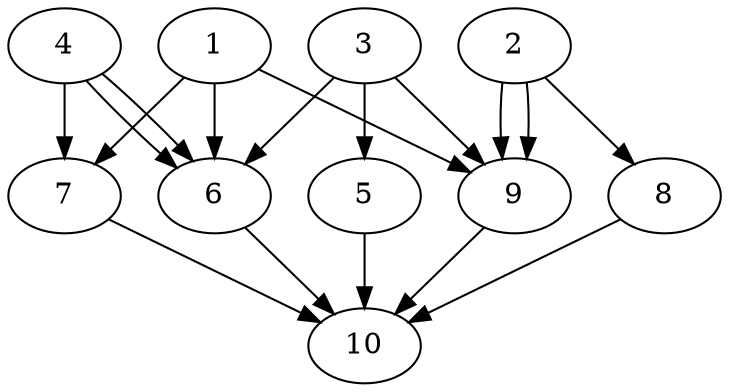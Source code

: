 // DAG automatically generated by daggen at Thu Oct  3 13:58:05 2019
// ./daggen --dot -n 10 --ccr 0.5 --fat 0.7 --regular 0.9 --density 0.9 --mindata 5242880 --maxdata 52428800 
digraph G {
  1 [size="18546688", alpha="0.10", expect_size="9273344"] 
  1 -> 6 [size ="9273344"]
  1 -> 7 [size ="9273344"]
  1 -> 9 [size ="9273344"]
  2 [size="75968512", alpha="0.19", expect_size="37984256"] 
  2 -> 8 [size ="37984256"]
  2 -> 9 [size ="37984256"]
  2 -> 9 [size ="37984256"]
  3 [size="16074752", alpha="0.18", expect_size="8037376"] 
  3 -> 5 [size ="8037376"]
  3 -> 6 [size ="8037376"]
  3 -> 9 [size ="8037376"]
  4 [size="104665088", alpha="0.03", expect_size="52332544"] 
  4 -> 6 [size ="52332544"]
  4 -> 6 [size ="52332544"]
  4 -> 7 [size ="52332544"]
  5 [size="24954880", alpha="0.04", expect_size="12477440"] 
  5 -> 10 [size ="12477440"]
  6 [size="83922944", alpha="0.02", expect_size="41961472"] 
  6 -> 10 [size ="41961472"]
  7 [size="46249984", alpha="0.12", expect_size="23124992"] 
  7 -> 10 [size ="23124992"]
  8 [size="24963072", alpha="0.09", expect_size="12481536"] 
  8 -> 10 [size ="12481536"]
  9 [size="93929472", alpha="0.12", expect_size="46964736"] 
  9 -> 10 [size ="46964736"]
  10 [size="102653952", alpha="0.11", expect_size="51326976"] 
}
